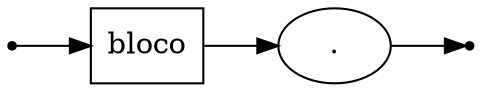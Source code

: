 // <programa>
digraph {
	rankdir=LR
	start [label="" shape=point]
	end [label="" shape=point]
	"<programa>_0_0" [label=<bloco> shape=box]
	start -> "<programa>_0_0"
	"<programa>_0_1" [label="." shape=ellipse]
	"<programa>_0_0" -> "<programa>_0_1"
	"<programa>_0_1" -> end
}
